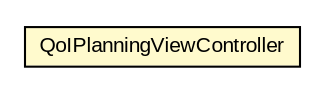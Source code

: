 #!/usr/local/bin/dot
#
# Class diagram 
# Generated by UMLGraph version R5_6-24-gf6e263 (http://www.umlgraph.org/)
#

digraph G {
	edge [fontname="arial",fontsize=10,labelfontname="arial",labelfontsize=10];
	node [fontname="arial",fontsize=10,shape=plaintext];
	nodesep=0.25;
	ranksep=0.5;
	// gov.sandia.cf.parts.ui.qoiplanning.QoIPlanningViewController
	c369469 [label=<<table title="gov.sandia.cf.parts.ui.qoiplanning.QoIPlanningViewController" border="0" cellborder="1" cellspacing="0" cellpadding="2" port="p" bgcolor="lemonChiffon" href="./QoIPlanningViewController.html">
		<tr><td><table border="0" cellspacing="0" cellpadding="1">
<tr><td align="center" balign="center"> QoIPlanningViewController </td></tr>
		</table></td></tr>
		</table>>, URL="./QoIPlanningViewController.html", fontname="arial", fontcolor="black", fontsize=10.0];
}

